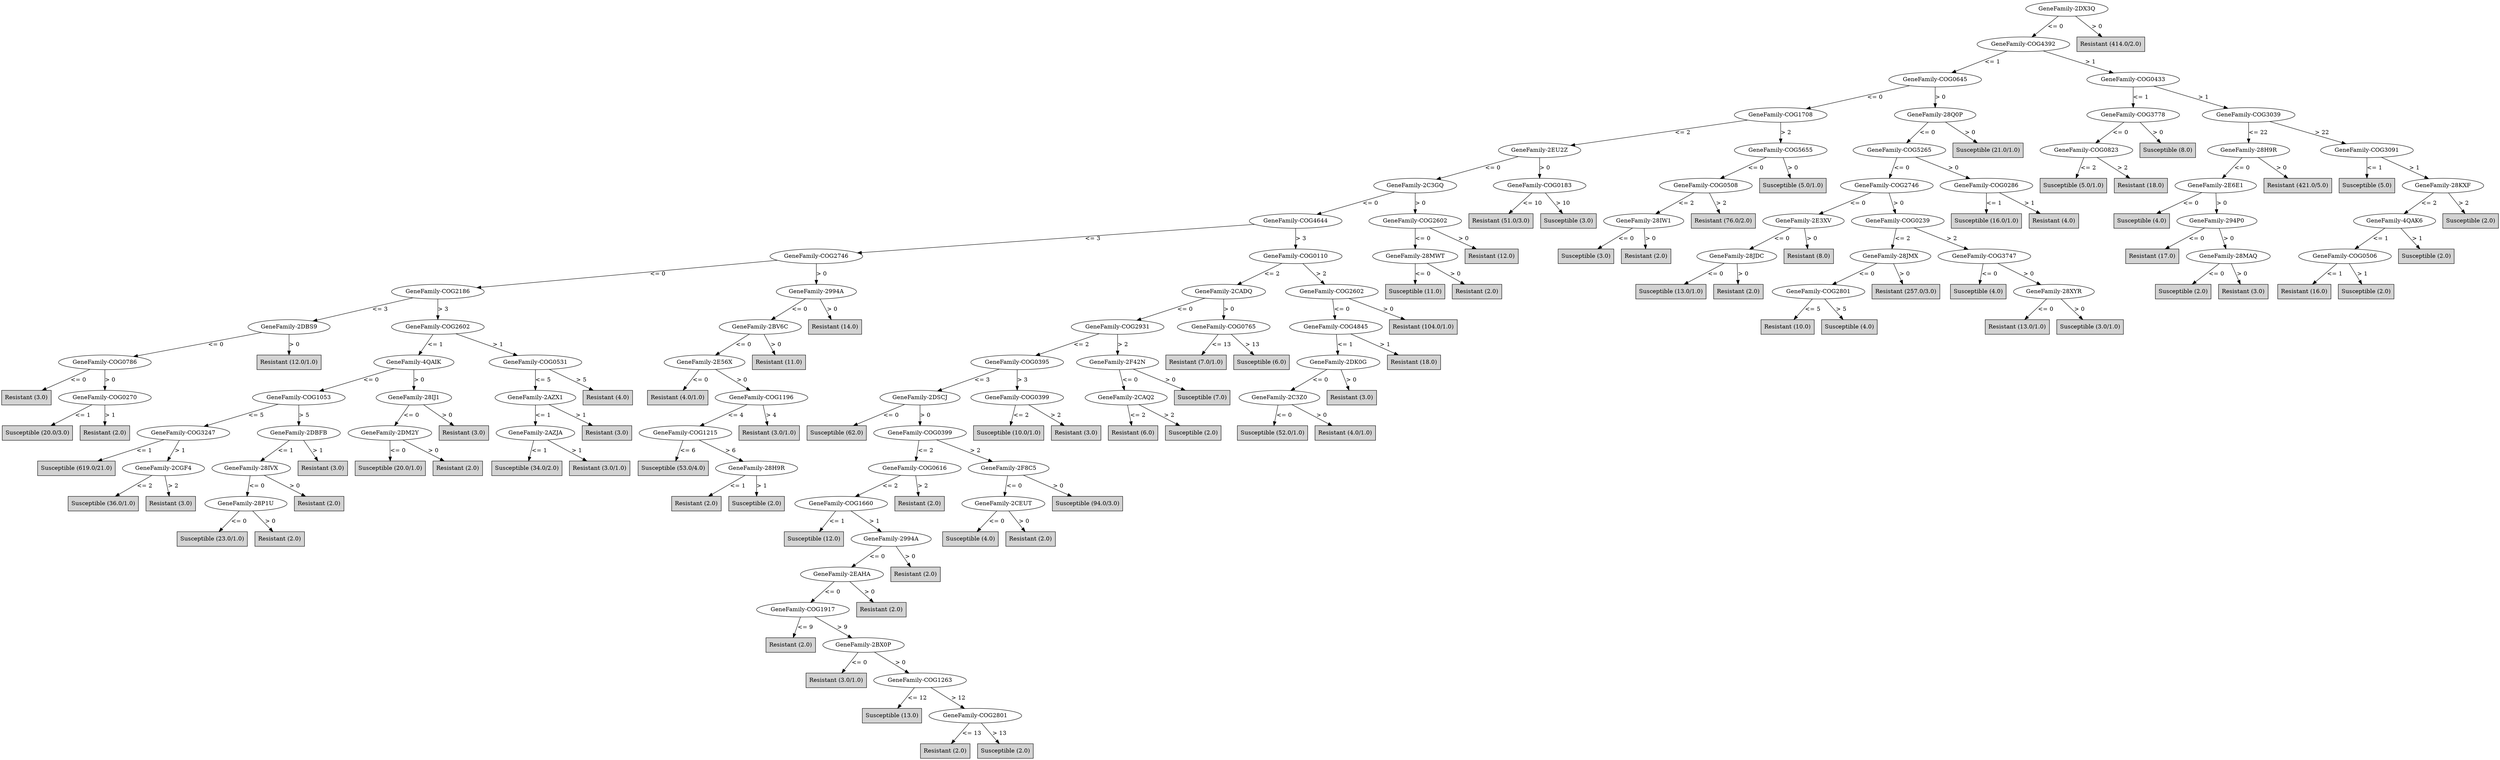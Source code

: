 digraph J48Tree {
N0 [label="GeneFamily-2DX3Q" ]
N0->N1 [label="<= 0"]
N1 [label="GeneFamily-COG4392" ]
N1->N2 [label="<= 1"]
N2 [label="GeneFamily-COG0645" ]
N2->N3 [label="<= 0"]
N3 [label="GeneFamily-COG1708" ]
N3->N4 [label="<= 2"]
N4 [label="GeneFamily-2EU2Z" ]
N4->N5 [label="<= 0"]
N5 [label="GeneFamily-2C3GQ" ]
N5->N6 [label="<= 0"]
N6 [label="GeneFamily-COG4644" ]
N6->N7 [label="<= 3"]
N7 [label="GeneFamily-COG2746" ]
N7->N8 [label="<= 0"]
N8 [label="GeneFamily-COG2186" ]
N8->N9 [label="<= 3"]
N9 [label="GeneFamily-2DBS9" ]
N9->N10 [label="<= 0"]
N10 [label="GeneFamily-COG0786" ]
N10->N11 [label="<= 0"]
N11 [label="Resistant (3.0)" shape=box style=filled ]
N10->N12 [label="> 0"]
N12 [label="GeneFamily-COG0270" ]
N12->N13 [label="<= 1"]
N13 [label="Susceptible (20.0/3.0)" shape=box style=filled ]
N12->N14 [label="> 1"]
N14 [label="Resistant (2.0)" shape=box style=filled ]
N9->N15 [label="> 0"]
N15 [label="Resistant (12.0/1.0)" shape=box style=filled ]
N8->N16 [label="> 3"]
N16 [label="GeneFamily-COG2602" ]
N16->N17 [label="<= 1"]
N17 [label="GeneFamily-4QAIK" ]
N17->N18 [label="<= 0"]
N18 [label="GeneFamily-COG1053" ]
N18->N19 [label="<= 5"]
N19 [label="GeneFamily-COG3247" ]
N19->N20 [label="<= 1"]
N20 [label="Susceptible (619.0/21.0)" shape=box style=filled ]
N19->N21 [label="> 1"]
N21 [label="GeneFamily-2CGF4" ]
N21->N22 [label="<= 2"]
N22 [label="Susceptible (36.0/1.0)" shape=box style=filled ]
N21->N23 [label="> 2"]
N23 [label="Resistant (3.0)" shape=box style=filled ]
N18->N24 [label="> 5"]
N24 [label="GeneFamily-2DBFB" ]
N24->N25 [label="<= 1"]
N25 [label="GeneFamily-28IVX" ]
N25->N26 [label="<= 0"]
N26 [label="GeneFamily-28P1U" ]
N26->N27 [label="<= 0"]
N27 [label="Susceptible (23.0/1.0)" shape=box style=filled ]
N26->N28 [label="> 0"]
N28 [label="Resistant (2.0)" shape=box style=filled ]
N25->N29 [label="> 0"]
N29 [label="Resistant (2.0)" shape=box style=filled ]
N24->N30 [label="> 1"]
N30 [label="Resistant (3.0)" shape=box style=filled ]
N17->N31 [label="> 0"]
N31 [label="GeneFamily-28IJ1" ]
N31->N32 [label="<= 0"]
N32 [label="GeneFamily-2DM2Y" ]
N32->N33 [label="<= 0"]
N33 [label="Susceptible (20.0/1.0)" shape=box style=filled ]
N32->N34 [label="> 0"]
N34 [label="Resistant (2.0)" shape=box style=filled ]
N31->N35 [label="> 0"]
N35 [label="Resistant (3.0)" shape=box style=filled ]
N16->N36 [label="> 1"]
N36 [label="GeneFamily-COG0531" ]
N36->N37 [label="<= 5"]
N37 [label="GeneFamily-2AZX1" ]
N37->N38 [label="<= 1"]
N38 [label="GeneFamily-2AZJA" ]
N38->N39 [label="<= 1"]
N39 [label="Susceptible (34.0/2.0)" shape=box style=filled ]
N38->N40 [label="> 1"]
N40 [label="Resistant (3.0/1.0)" shape=box style=filled ]
N37->N41 [label="> 1"]
N41 [label="Resistant (3.0)" shape=box style=filled ]
N36->N42 [label="> 5"]
N42 [label="Resistant (4.0)" shape=box style=filled ]
N7->N43 [label="> 0"]
N43 [label="GeneFamily-2994A" ]
N43->N44 [label="<= 0"]
N44 [label="GeneFamily-2BV6C" ]
N44->N45 [label="<= 0"]
N45 [label="GeneFamily-2E56X" ]
N45->N46 [label="<= 0"]
N46 [label="Resistant (4.0/1.0)" shape=box style=filled ]
N45->N47 [label="> 0"]
N47 [label="GeneFamily-COG1196" ]
N47->N48 [label="<= 4"]
N48 [label="GeneFamily-COG1215" ]
N48->N49 [label="<= 6"]
N49 [label="Susceptible (53.0/4.0)" shape=box style=filled ]
N48->N50 [label="> 6"]
N50 [label="GeneFamily-28H9R" ]
N50->N51 [label="<= 1"]
N51 [label="Resistant (2.0)" shape=box style=filled ]
N50->N52 [label="> 1"]
N52 [label="Susceptible (2.0)" shape=box style=filled ]
N47->N53 [label="> 4"]
N53 [label="Resistant (3.0/1.0)" shape=box style=filled ]
N44->N54 [label="> 0"]
N54 [label="Resistant (11.0)" shape=box style=filled ]
N43->N55 [label="> 0"]
N55 [label="Resistant (14.0)" shape=box style=filled ]
N6->N56 [label="> 3"]
N56 [label="GeneFamily-COG0110" ]
N56->N57 [label="<= 2"]
N57 [label="GeneFamily-2CADQ" ]
N57->N58 [label="<= 0"]
N58 [label="GeneFamily-COG2931" ]
N58->N59 [label="<= 2"]
N59 [label="GeneFamily-COG0395" ]
N59->N60 [label="<= 3"]
N60 [label="GeneFamily-2DSCJ" ]
N60->N61 [label="<= 0"]
N61 [label="Susceptible (62.0)" shape=box style=filled ]
N60->N62 [label="> 0"]
N62 [label="GeneFamily-COG0399" ]
N62->N63 [label="<= 2"]
N63 [label="GeneFamily-COG0616" ]
N63->N64 [label="<= 2"]
N64 [label="GeneFamily-COG1660" ]
N64->N65 [label="<= 1"]
N65 [label="Susceptible (12.0)" shape=box style=filled ]
N64->N66 [label="> 1"]
N66 [label="GeneFamily-2994A" ]
N66->N67 [label="<= 0"]
N67 [label="GeneFamily-2EAHA" ]
N67->N68 [label="<= 0"]
N68 [label="GeneFamily-COG1917" ]
N68->N69 [label="<= 9"]
N69 [label="Resistant (2.0)" shape=box style=filled ]
N68->N70 [label="> 9"]
N70 [label="GeneFamily-2BX0P" ]
N70->N71 [label="<= 0"]
N71 [label="Resistant (3.0/1.0)" shape=box style=filled ]
N70->N72 [label="> 0"]
N72 [label="GeneFamily-COG1263" ]
N72->N73 [label="<= 12"]
N73 [label="Susceptible (13.0)" shape=box style=filled ]
N72->N74 [label="> 12"]
N74 [label="GeneFamily-COG2801" ]
N74->N75 [label="<= 13"]
N75 [label="Resistant (2.0)" shape=box style=filled ]
N74->N76 [label="> 13"]
N76 [label="Susceptible (2.0)" shape=box style=filled ]
N67->N77 [label="> 0"]
N77 [label="Resistant (2.0)" shape=box style=filled ]
N66->N78 [label="> 0"]
N78 [label="Resistant (2.0)" shape=box style=filled ]
N63->N79 [label="> 2"]
N79 [label="Resistant (2.0)" shape=box style=filled ]
N62->N80 [label="> 2"]
N80 [label="GeneFamily-2F8C5" ]
N80->N81 [label="<= 0"]
N81 [label="GeneFamily-2CEUT" ]
N81->N82 [label="<= 0"]
N82 [label="Susceptible (4.0)" shape=box style=filled ]
N81->N83 [label="> 0"]
N83 [label="Resistant (2.0)" shape=box style=filled ]
N80->N84 [label="> 0"]
N84 [label="Susceptible (94.0/3.0)" shape=box style=filled ]
N59->N85 [label="> 3"]
N85 [label="GeneFamily-COG0399" ]
N85->N86 [label="<= 2"]
N86 [label="Susceptible (10.0/1.0)" shape=box style=filled ]
N85->N87 [label="> 2"]
N87 [label="Resistant (3.0)" shape=box style=filled ]
N58->N88 [label="> 2"]
N88 [label="GeneFamily-2F42N" ]
N88->N89 [label="<= 0"]
N89 [label="GeneFamily-2CAQ2" ]
N89->N90 [label="<= 2"]
N90 [label="Resistant (6.0)" shape=box style=filled ]
N89->N91 [label="> 2"]
N91 [label="Susceptible (2.0)" shape=box style=filled ]
N88->N92 [label="> 0"]
N92 [label="Susceptible (7.0)" shape=box style=filled ]
N57->N93 [label="> 0"]
N93 [label="GeneFamily-COG0765" ]
N93->N94 [label="<= 13"]
N94 [label="Resistant (7.0/1.0)" shape=box style=filled ]
N93->N95 [label="> 13"]
N95 [label="Susceptible (6.0)" shape=box style=filled ]
N56->N96 [label="> 2"]
N96 [label="GeneFamily-COG2602" ]
N96->N97 [label="<= 0"]
N97 [label="GeneFamily-COG4845" ]
N97->N98 [label="<= 1"]
N98 [label="GeneFamily-2DK0G" ]
N98->N99 [label="<= 0"]
N99 [label="GeneFamily-2C3Z0" ]
N99->N100 [label="<= 0"]
N100 [label="Susceptible (52.0/1.0)" shape=box style=filled ]
N99->N101 [label="> 0"]
N101 [label="Resistant (4.0/1.0)" shape=box style=filled ]
N98->N102 [label="> 0"]
N102 [label="Resistant (3.0)" shape=box style=filled ]
N97->N103 [label="> 1"]
N103 [label="Resistant (18.0)" shape=box style=filled ]
N96->N104 [label="> 0"]
N104 [label="Resistant (104.0/1.0)" shape=box style=filled ]
N5->N105 [label="> 0"]
N105 [label="GeneFamily-COG2602" ]
N105->N106 [label="<= 0"]
N106 [label="GeneFamily-28MWT" ]
N106->N107 [label="<= 0"]
N107 [label="Susceptible (11.0)" shape=box style=filled ]
N106->N108 [label="> 0"]
N108 [label="Resistant (2.0)" shape=box style=filled ]
N105->N109 [label="> 0"]
N109 [label="Resistant (12.0)" shape=box style=filled ]
N4->N110 [label="> 0"]
N110 [label="GeneFamily-COG0183" ]
N110->N111 [label="<= 10"]
N111 [label="Resistant (51.0/3.0)" shape=box style=filled ]
N110->N112 [label="> 10"]
N112 [label="Susceptible (3.0)" shape=box style=filled ]
N3->N113 [label="> 2"]
N113 [label="GeneFamily-COG5655" ]
N113->N114 [label="<= 0"]
N114 [label="GeneFamily-COG0508" ]
N114->N115 [label="<= 2"]
N115 [label="GeneFamily-28IW1" ]
N115->N116 [label="<= 0"]
N116 [label="Susceptible (3.0)" shape=box style=filled ]
N115->N117 [label="> 0"]
N117 [label="Resistant (2.0)" shape=box style=filled ]
N114->N118 [label="> 2"]
N118 [label="Resistant (76.0/2.0)" shape=box style=filled ]
N113->N119 [label="> 0"]
N119 [label="Susceptible (5.0/1.0)" shape=box style=filled ]
N2->N120 [label="> 0"]
N120 [label="GeneFamily-28Q0P" ]
N120->N121 [label="<= 0"]
N121 [label="GeneFamily-COG5265" ]
N121->N122 [label="<= 0"]
N122 [label="GeneFamily-COG2746" ]
N122->N123 [label="<= 0"]
N123 [label="GeneFamily-2E3XV" ]
N123->N124 [label="<= 0"]
N124 [label="GeneFamily-28JDC" ]
N124->N125 [label="<= 0"]
N125 [label="Susceptible (13.0/1.0)" shape=box style=filled ]
N124->N126 [label="> 0"]
N126 [label="Resistant (2.0)" shape=box style=filled ]
N123->N127 [label="> 0"]
N127 [label="Resistant (8.0)" shape=box style=filled ]
N122->N128 [label="> 0"]
N128 [label="GeneFamily-COG0239" ]
N128->N129 [label="<= 2"]
N129 [label="GeneFamily-28JMX" ]
N129->N130 [label="<= 0"]
N130 [label="GeneFamily-COG2801" ]
N130->N131 [label="<= 5"]
N131 [label="Resistant (10.0)" shape=box style=filled ]
N130->N132 [label="> 5"]
N132 [label="Susceptible (4.0)" shape=box style=filled ]
N129->N133 [label="> 0"]
N133 [label="Resistant (257.0/3.0)" shape=box style=filled ]
N128->N134 [label="> 2"]
N134 [label="GeneFamily-COG3747" ]
N134->N135 [label="<= 0"]
N135 [label="Susceptible (4.0)" shape=box style=filled ]
N134->N136 [label="> 0"]
N136 [label="GeneFamily-28XYR" ]
N136->N137 [label="<= 0"]
N137 [label="Resistant (13.0/1.0)" shape=box style=filled ]
N136->N138 [label="> 0"]
N138 [label="Susceptible (3.0/1.0)" shape=box style=filled ]
N121->N139 [label="> 0"]
N139 [label="GeneFamily-COG0286" ]
N139->N140 [label="<= 1"]
N140 [label="Susceptible (16.0/1.0)" shape=box style=filled ]
N139->N141 [label="> 1"]
N141 [label="Resistant (4.0)" shape=box style=filled ]
N120->N142 [label="> 0"]
N142 [label="Susceptible (21.0/1.0)" shape=box style=filled ]
N1->N143 [label="> 1"]
N143 [label="GeneFamily-COG0433" ]
N143->N144 [label="<= 1"]
N144 [label="GeneFamily-COG3778" ]
N144->N145 [label="<= 0"]
N145 [label="GeneFamily-COG0823" ]
N145->N146 [label="<= 2"]
N146 [label="Susceptible (5.0/1.0)" shape=box style=filled ]
N145->N147 [label="> 2"]
N147 [label="Resistant (18.0)" shape=box style=filled ]
N144->N148 [label="> 0"]
N148 [label="Susceptible (8.0)" shape=box style=filled ]
N143->N149 [label="> 1"]
N149 [label="GeneFamily-COG3039" ]
N149->N150 [label="<= 22"]
N150 [label="GeneFamily-28H9R" ]
N150->N151 [label="<= 0"]
N151 [label="GeneFamily-2E6E1" ]
N151->N152 [label="<= 0"]
N152 [label="Susceptible (4.0)" shape=box style=filled ]
N151->N153 [label="> 0"]
N153 [label="GeneFamily-294P0" ]
N153->N154 [label="<= 0"]
N154 [label="Resistant (17.0)" shape=box style=filled ]
N153->N155 [label="> 0"]
N155 [label="GeneFamily-28MAQ" ]
N155->N156 [label="<= 0"]
N156 [label="Susceptible (2.0)" shape=box style=filled ]
N155->N157 [label="> 0"]
N157 [label="Resistant (3.0)" shape=box style=filled ]
N150->N158 [label="> 0"]
N158 [label="Resistant (421.0/5.0)" shape=box style=filled ]
N149->N159 [label="> 22"]
N159 [label="GeneFamily-COG3091" ]
N159->N160 [label="<= 1"]
N160 [label="Susceptible (5.0)" shape=box style=filled ]
N159->N161 [label="> 1"]
N161 [label="GeneFamily-28KXF" ]
N161->N162 [label="<= 2"]
N162 [label="GeneFamily-4QAK6" ]
N162->N163 [label="<= 1"]
N163 [label="GeneFamily-COG0506" ]
N163->N164 [label="<= 1"]
N164 [label="Resistant (16.0)" shape=box style=filled ]
N163->N165 [label="> 1"]
N165 [label="Susceptible (2.0)" shape=box style=filled ]
N162->N166 [label="> 1"]
N166 [label="Susceptible (2.0)" shape=box style=filled ]
N161->N167 [label="> 2"]
N167 [label="Susceptible (2.0)" shape=box style=filled ]
N0->N168 [label="> 0"]
N168 [label="Resistant (414.0/2.0)" shape=box style=filled ]
}

